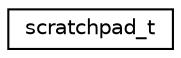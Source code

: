 digraph "Graphical Class Hierarchy"
{
  edge [fontname="Helvetica",fontsize="10",labelfontname="Helvetica",labelfontsize="10"];
  node [fontname="Helvetica",fontsize="10",shape=record];
  rankdir="LR";
  Node1 [label="scratchpad_t",height=0.2,width=0.4,color="black", fillcolor="white", style="filled",URL="$d1/d6c/structscratchpad__t.html"];
}
